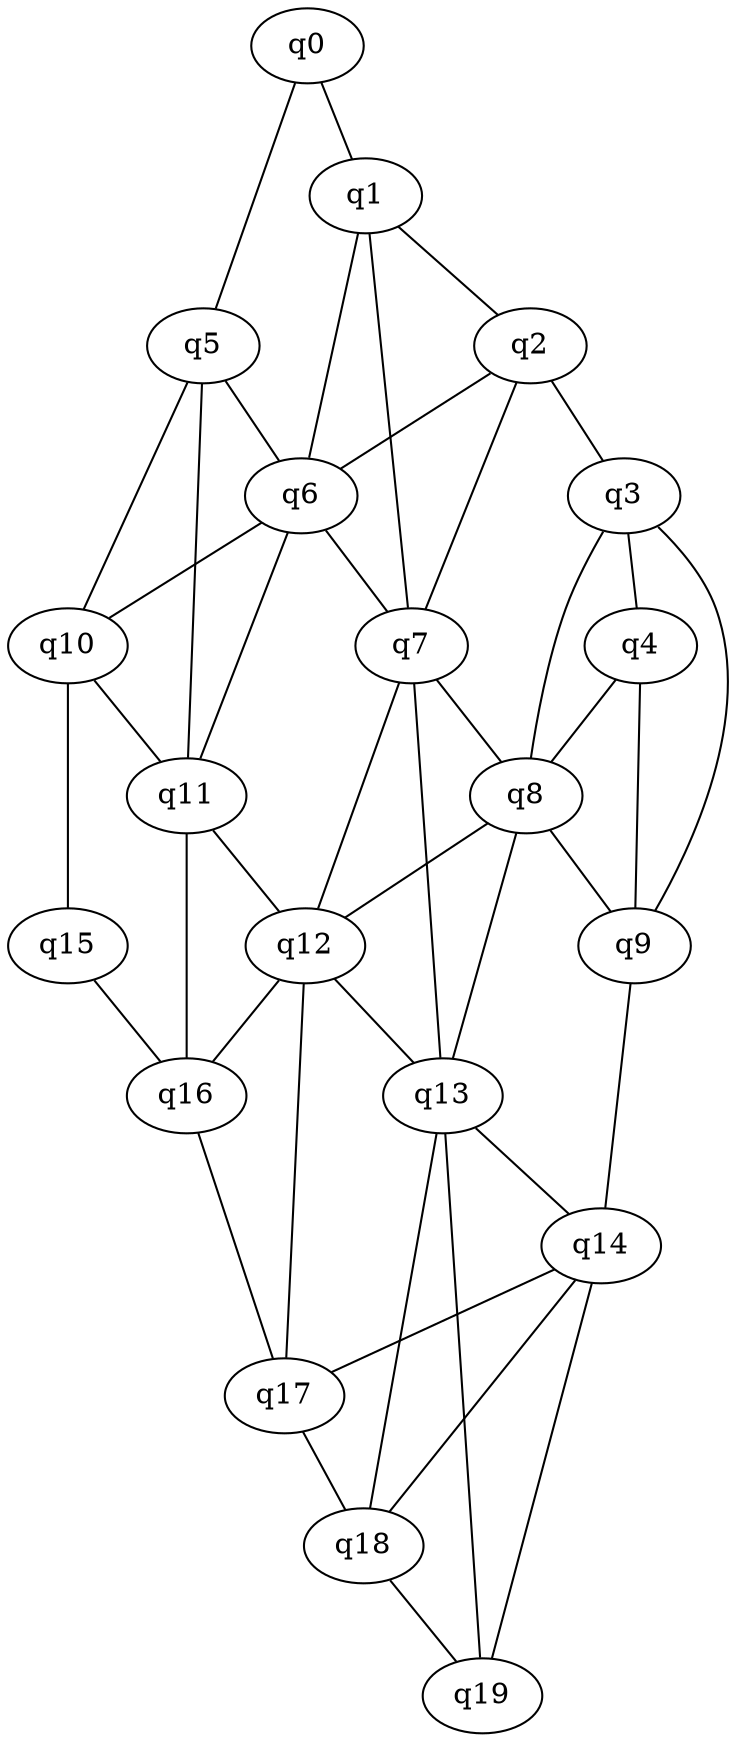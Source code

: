 graph {
q0 -- q1;
q0 -- q5;
q1 -- q2;
q1 -- q6;
q1 -- q7;
q2 -- q3;
q2 -- q6;
q2 -- q7;
q3 -- q4;
q3 -- q8;
q3 -- q9;
q4 -- q8;
q4 -- q9;
q5 -- q6;
q5 -- q10;
q5 -- q11;
q6 -- q7;
q6 -- q10;
q6 -- q11;
q7 -- q8;
q7 -- q12;
q7 -- q13;
q8 -- q9;
q8 -- q12;
q8 -- q13;
q9 -- q14;
q10 -- q11;
q10 -- q15;
q11 -- q12;
q11 -- q16;
q12 -- q13;
q12 -- q16;
q12 -- q17;
q13 -- q14;
q13 -- q18;
q13 -- q19;
q14 -- q17;
q14 -- q18;
q14 -- q19;
q15 -- q16;
q16 -- q17;
q17 -- q18;
q18 -- q19;
}
